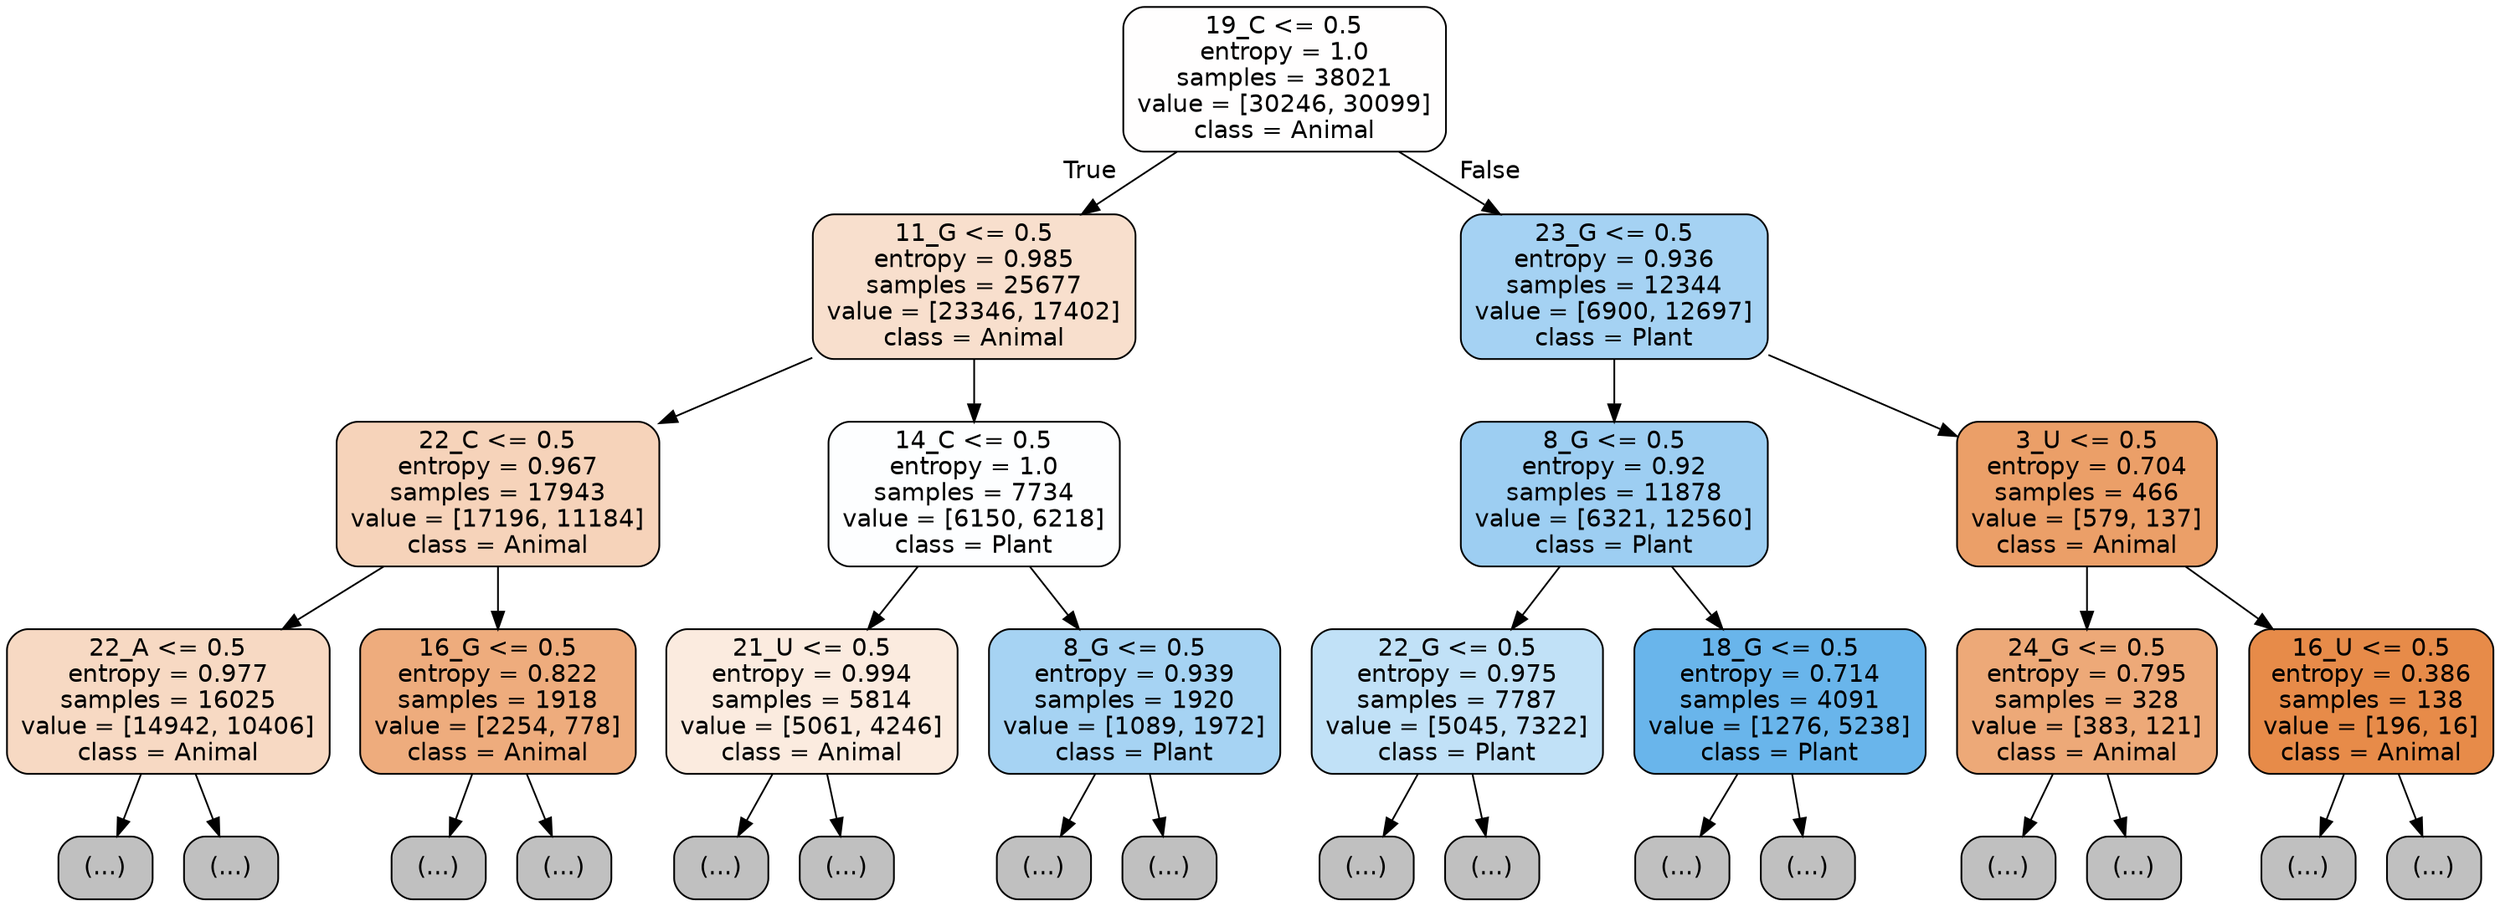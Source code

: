 digraph Tree {
node [shape=box, style="filled, rounded", color="black", fontname="helvetica"] ;
edge [fontname="helvetica"] ;
0 [label="19_C <= 0.5\nentropy = 1.0\nsamples = 38021\nvalue = [30246, 30099]\nclass = Animal", fillcolor="#fffefe"] ;
1 [label="11_G <= 0.5\nentropy = 0.985\nsamples = 25677\nvalue = [23346, 17402]\nclass = Animal", fillcolor="#f8dfcd"] ;
0 -> 1 [labeldistance=2.5, labelangle=45, headlabel="True"] ;
2 [label="22_C <= 0.5\nentropy = 0.967\nsamples = 17943\nvalue = [17196, 11184]\nclass = Animal", fillcolor="#f6d3ba"] ;
1 -> 2 ;
3 [label="22_A <= 0.5\nentropy = 0.977\nsamples = 16025\nvalue = [14942, 10406]\nclass = Animal", fillcolor="#f7d9c3"] ;
2 -> 3 ;
4 [label="(...)", fillcolor="#C0C0C0"] ;
3 -> 4 ;
7013 [label="(...)", fillcolor="#C0C0C0"] ;
3 -> 7013 ;
8088 [label="16_G <= 0.5\nentropy = 0.822\nsamples = 1918\nvalue = [2254, 778]\nclass = Animal", fillcolor="#eeac7d"] ;
2 -> 8088 ;
8089 [label="(...)", fillcolor="#C0C0C0"] ;
8088 -> 8089 ;
8830 [label="(...)", fillcolor="#C0C0C0"] ;
8088 -> 8830 ;
9067 [label="14_C <= 0.5\nentropy = 1.0\nsamples = 7734\nvalue = [6150, 6218]\nclass = Plant", fillcolor="#fdfeff"] ;
1 -> 9067 ;
9068 [label="21_U <= 0.5\nentropy = 0.994\nsamples = 5814\nvalue = [5061, 4246]\nclass = Animal", fillcolor="#fbebdf"] ;
9067 -> 9068 ;
9069 [label="(...)", fillcolor="#C0C0C0"] ;
9068 -> 9069 ;
11200 [label="(...)", fillcolor="#C0C0C0"] ;
9068 -> 11200 ;
11737 [label="8_G <= 0.5\nentropy = 0.939\nsamples = 1920\nvalue = [1089, 1972]\nclass = Plant", fillcolor="#a6d3f3"] ;
9067 -> 11737 ;
11738 [label="(...)", fillcolor="#C0C0C0"] ;
11737 -> 11738 ;
12235 [label="(...)", fillcolor="#C0C0C0"] ;
11737 -> 12235 ;
12452 [label="23_G <= 0.5\nentropy = 0.936\nsamples = 12344\nvalue = [6900, 12697]\nclass = Plant", fillcolor="#a5d2f3"] ;
0 -> 12452 [labeldistance=2.5, labelangle=-45, headlabel="False"] ;
12453 [label="8_G <= 0.5\nentropy = 0.92\nsamples = 11878\nvalue = [6321, 12560]\nclass = Plant", fillcolor="#9dcef2"] ;
12452 -> 12453 ;
12454 [label="22_G <= 0.5\nentropy = 0.975\nsamples = 7787\nvalue = [5045, 7322]\nclass = Plant", fillcolor="#c1e1f7"] ;
12453 -> 12454 ;
12455 [label="(...)", fillcolor="#C0C0C0"] ;
12454 -> 12455 ;
15118 [label="(...)", fillcolor="#C0C0C0"] ;
12454 -> 15118 ;
15429 [label="18_G <= 0.5\nentropy = 0.714\nsamples = 4091\nvalue = [1276, 5238]\nclass = Plant", fillcolor="#69b5eb"] ;
12453 -> 15429 ;
15430 [label="(...)", fillcolor="#C0C0C0"] ;
15429 -> 15430 ;
16215 [label="(...)", fillcolor="#C0C0C0"] ;
15429 -> 16215 ;
16458 [label="3_U <= 0.5\nentropy = 0.704\nsamples = 466\nvalue = [579, 137]\nclass = Animal", fillcolor="#eb9f68"] ;
12452 -> 16458 ;
16459 [label="24_G <= 0.5\nentropy = 0.795\nsamples = 328\nvalue = [383, 121]\nclass = Animal", fillcolor="#eda978"] ;
16458 -> 16459 ;
16460 [label="(...)", fillcolor="#C0C0C0"] ;
16459 -> 16460 ;
16575 [label="(...)", fillcolor="#C0C0C0"] ;
16459 -> 16575 ;
16608 [label="16_U <= 0.5\nentropy = 0.386\nsamples = 138\nvalue = [196, 16]\nclass = Animal", fillcolor="#e78b49"] ;
16458 -> 16608 ;
16609 [label="(...)", fillcolor="#C0C0C0"] ;
16608 -> 16609 ;
16630 [label="(...)", fillcolor="#C0C0C0"] ;
16608 -> 16630 ;
}